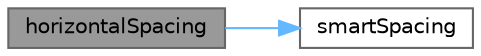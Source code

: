 digraph "horizontalSpacing"
{
 // LATEX_PDF_SIZE
  bgcolor="transparent";
  edge [fontname=Helvetica,fontsize=10,labelfontname=Helvetica,labelfontsize=10];
  node [fontname=Helvetica,fontsize=10,shape=box,height=0.2,width=0.4];
  rankdir="LR";
  Node1 [id="Node000001",label="horizontalSpacing",height=0.2,width=0.4,color="gray40", fillcolor="grey60", style="filled", fontcolor="black",tooltip="获取水平间距"];
  Node1 -> Node2 [id="edge1_Node000001_Node000002",color="steelblue1",style="solid",tooltip=" "];
  Node2 [id="Node000002",label="smartSpacing",height=0.2,width=0.4,color="grey40", fillcolor="white", style="filled",URL="$class_my_flow_layout.html#a1ff6fc202e4805e6490a15c4a62b677b",tooltip="获取智能间距"];
}

